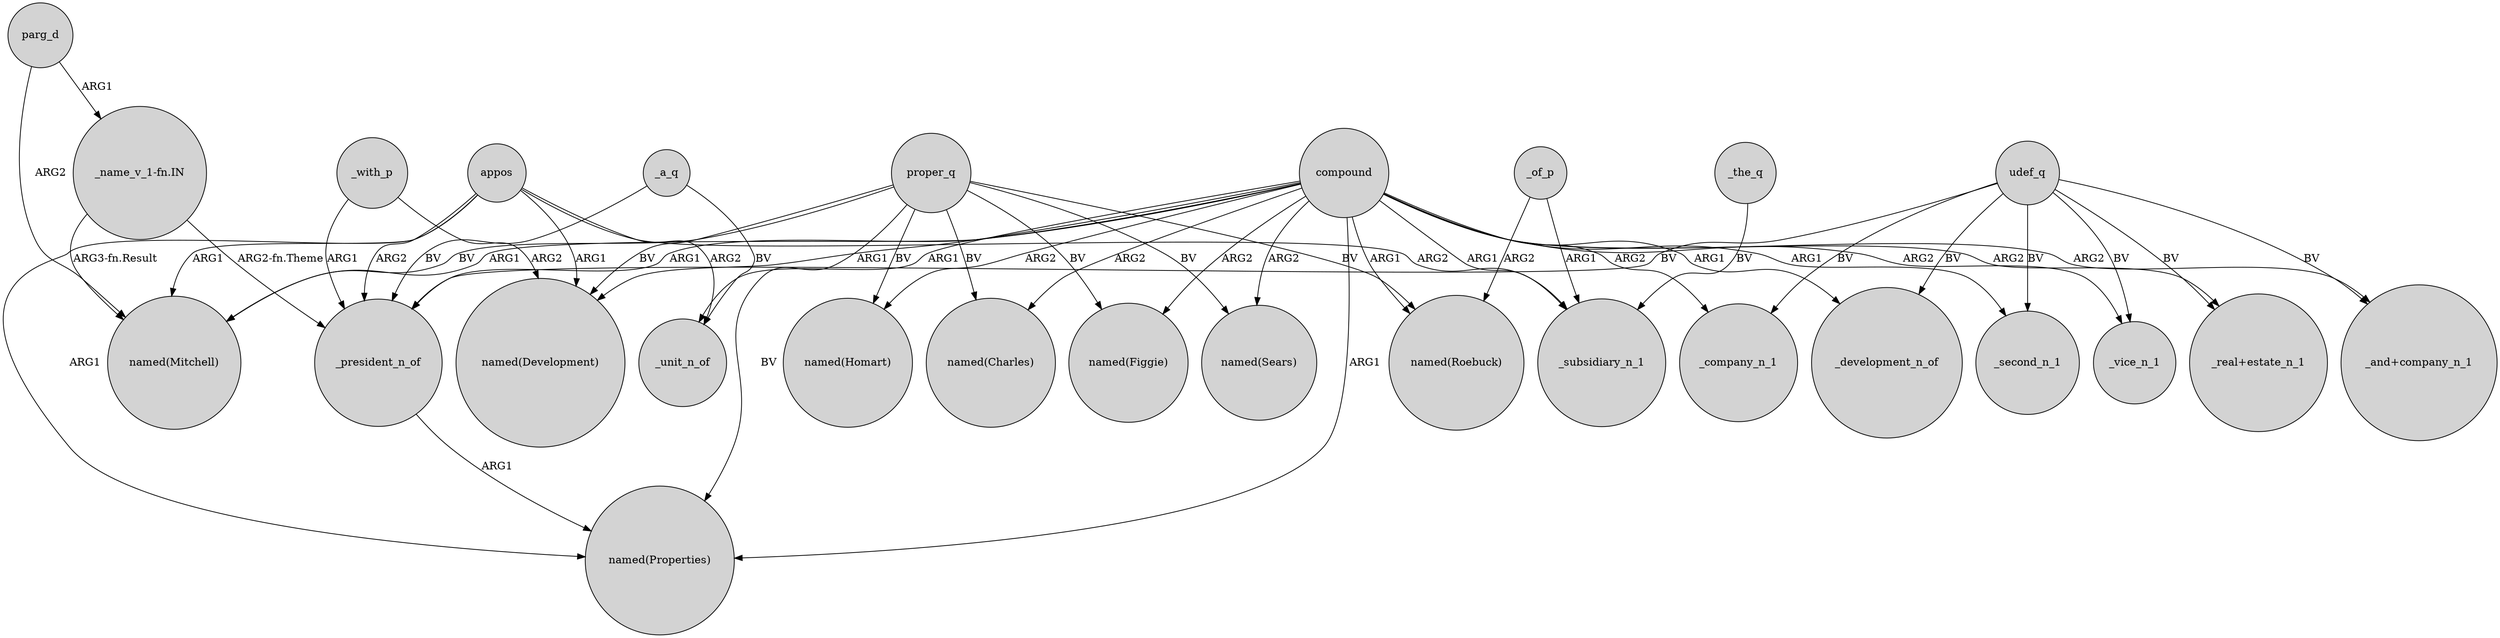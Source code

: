 digraph {
	node [shape=circle style=filled]
	appos -> "named(Mitchell)" [label=ARG1]
	compound -> _vice_n_1 [label=ARG2]
	_of_p -> _subsidiary_n_1 [label=ARG1]
	compound -> "named(Sears)" [label=ARG2]
	appos -> _subsidiary_n_1 [label=ARG2]
	proper_q -> "named(Figgie)" [label=BV]
	proper_q -> "named(Properties)" [label=BV]
	compound -> _unit_n_of [label=ARG1]
	proper_q -> "named(Development)" [label=BV]
	compound -> _company_n_1 [label=ARG2]
	_president_n_of -> "named(Properties)" [label=ARG1]
	compound -> "named(Roebuck)" [label=ARG1]
	proper_q -> "named(Homart)" [label=BV]
	compound -> _development_n_of [label=ARG1]
	_with_p -> "named(Development)" [label=ARG2]
	_the_q -> _subsidiary_n_1 [label=BV]
	udef_q -> _vice_n_1 [label=BV]
	compound -> "_real+estate_n_1" [label=ARG2]
	compound -> "named(Homart)" [label=ARG2]
	compound -> "named(Mitchell)" [label=ARG1]
	appos -> "named(Development)" [label=ARG1]
	appos -> _president_n_of [label=ARG2]
	"_name_v_1-fn.IN" -> _president_n_of [label="ARG2-fn.Theme"]
	proper_q -> "named(Sears)" [label=BV]
	compound -> _president_n_of [label=ARG1]
	udef_q -> _president_n_of [label=BV]
	compound -> "_and+company_n_1" [label=ARG2]
	appos -> "named(Properties)" [label=ARG1]
	udef_q -> _second_n_1 [label=BV]
	_a_q -> _unit_n_of [label=BV]
	udef_q -> "_real+estate_n_1" [label=BV]
	compound -> "named(Properties)" [label=ARG1]
	_with_p -> _president_n_of [label=ARG1]
	_a_q -> _president_n_of [label=BV]
	proper_q -> "named(Mitchell)" [label=BV]
	compound -> _subsidiary_n_1 [label=ARG1]
	udef_q -> _development_n_of [label=BV]
	proper_q -> "named(Charles)" [label=BV]
	compound -> "named(Figgie)" [label=ARG2]
	_of_p -> "named(Roebuck)" [label=ARG2]
	udef_q -> "_and+company_n_1" [label=BV]
	parg_d -> "named(Mitchell)" [label=ARG2]
	compound -> "named(Charles)" [label=ARG2]
	compound -> _second_n_1 [label=ARG1]
	compound -> "named(Development)" [label=ARG1]
	"_name_v_1-fn.IN" -> "named(Mitchell)" [label="ARG3-fn.Result"]
	proper_q -> "named(Roebuck)" [label=BV]
	udef_q -> _company_n_1 [label=BV]
	parg_d -> "_name_v_1-fn.IN" [label=ARG1]
	appos -> _unit_n_of [label=ARG2]
}
